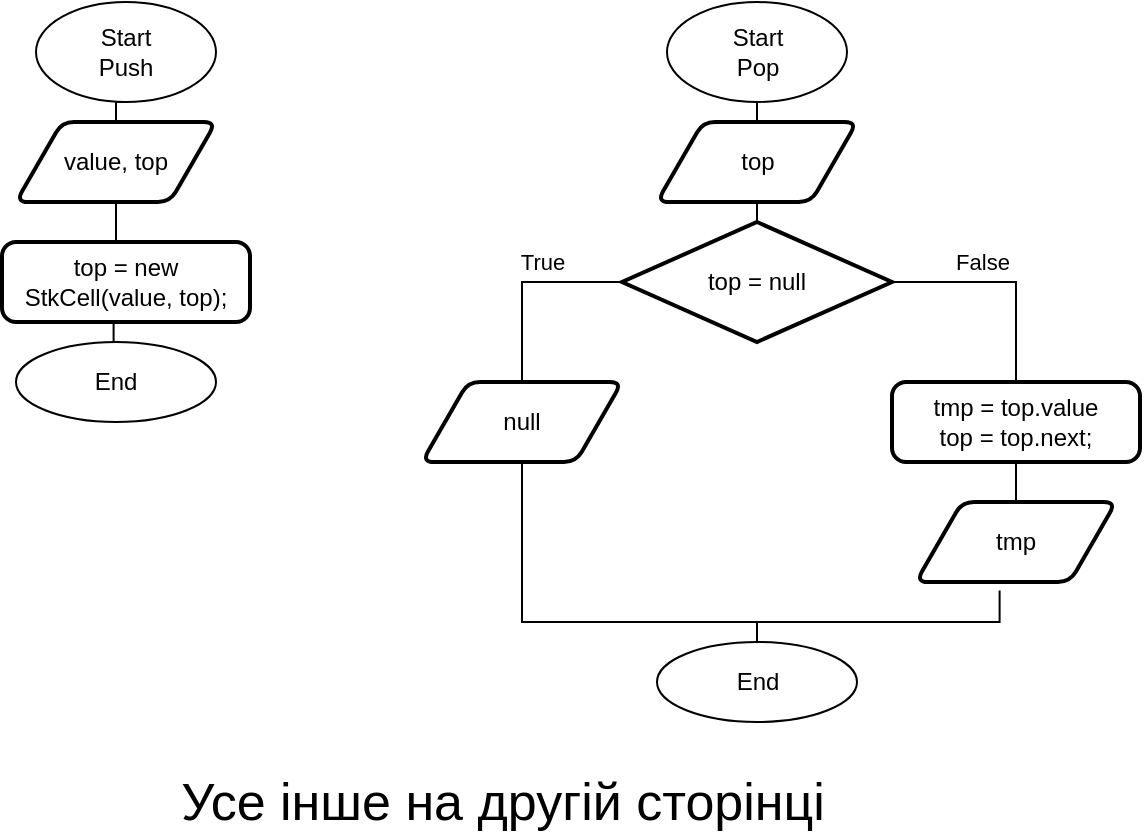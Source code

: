 <mxfile version="13.9.9" type="device" pages="2"><diagram id="DHa4yL5X8u2vuBpW5jKz" name="Stack Functions"><mxGraphModel dx="1024" dy="592" grid="1" gridSize="10" guides="1" tooltips="1" connect="1" arrows="1" fold="1" page="1" pageScale="1" pageWidth="827" pageHeight="1169" math="0" shadow="0"><root><mxCell id="0"/><mxCell id="1" parent="0"/><mxCell id="kvtGfr5Or-95zz-SzT1A-4" style="edgeStyle=orthogonalEdgeStyle;rounded=0;orthogonalLoop=1;jettySize=auto;html=1;exitX=0.5;exitY=1;exitDx=0;exitDy=0;entryX=0.5;entryY=0;entryDx=0;entryDy=0;endArrow=none;endFill=0;" edge="1" parent="1" source="kvtGfr5Or-95zz-SzT1A-1" target="kvtGfr5Or-95zz-SzT1A-2"><mxGeometry relative="1" as="geometry"/></mxCell><mxCell id="kvtGfr5Or-95zz-SzT1A-1" value="Start&lt;br&gt;Push" style="ellipse;whiteSpace=wrap;html=1;" vertex="1" parent="1"><mxGeometry x="87" y="50" width="90" height="50" as="geometry"/></mxCell><mxCell id="kvtGfr5Or-95zz-SzT1A-5" style="edgeStyle=orthogonalEdgeStyle;rounded=0;orthogonalLoop=1;jettySize=auto;html=1;exitX=0.5;exitY=1;exitDx=0;exitDy=0;endArrow=none;endFill=0;" edge="1" parent="1" source="kvtGfr5Or-95zz-SzT1A-2" target="kvtGfr5Or-95zz-SzT1A-3"><mxGeometry relative="1" as="geometry"/></mxCell><mxCell id="kvtGfr5Or-95zz-SzT1A-2" value="value, top" style="shape=parallelogram;html=1;strokeWidth=2;perimeter=parallelogramPerimeter;whiteSpace=wrap;rounded=1;arcSize=12;size=0.23;" vertex="1" parent="1"><mxGeometry x="77" y="110" width="100" height="40" as="geometry"/></mxCell><mxCell id="kvtGfr5Or-95zz-SzT1A-3" value="top = new StkCell(value, top);" style="rounded=1;whiteSpace=wrap;html=1;absoluteArcSize=1;arcSize=14;strokeWidth=2;" vertex="1" parent="1"><mxGeometry x="70" y="170" width="124" height="40" as="geometry"/></mxCell><mxCell id="kvtGfr5Or-95zz-SzT1A-8" style="edgeStyle=orthogonalEdgeStyle;rounded=0;orthogonalLoop=1;jettySize=auto;html=1;exitX=0.5;exitY=0;exitDx=0;exitDy=0;entryX=0.45;entryY=0.985;entryDx=0;entryDy=0;entryPerimeter=0;endArrow=none;endFill=0;" edge="1" parent="1" source="kvtGfr5Or-95zz-SzT1A-6" target="kvtGfr5Or-95zz-SzT1A-3"><mxGeometry relative="1" as="geometry"/></mxCell><mxCell id="kvtGfr5Or-95zz-SzT1A-6" value="End" style="ellipse;whiteSpace=wrap;html=1;" vertex="1" parent="1"><mxGeometry x="77" y="220" width="100" height="40" as="geometry"/></mxCell><mxCell id="kvtGfr5Or-95zz-SzT1A-10" value="Start&lt;br&gt;Pop" style="ellipse;whiteSpace=wrap;html=1;" vertex="1" parent="1"><mxGeometry x="402.5" y="50" width="90" height="50" as="geometry"/></mxCell><mxCell id="kvtGfr5Or-95zz-SzT1A-29" style="edgeStyle=orthogonalEdgeStyle;rounded=0;orthogonalLoop=1;jettySize=auto;html=1;exitX=0.5;exitY=0;exitDx=0;exitDy=0;entryX=0.5;entryY=1;entryDx=0;entryDy=0;endArrow=none;endFill=0;" edge="1" parent="1" source="kvtGfr5Or-95zz-SzT1A-16" target="kvtGfr5Or-95zz-SzT1A-10"><mxGeometry relative="1" as="geometry"/></mxCell><mxCell id="kvtGfr5Or-95zz-SzT1A-16" value="top" style="shape=parallelogram;html=1;strokeWidth=2;perimeter=parallelogramPerimeter;whiteSpace=wrap;rounded=1;arcSize=12;size=0.23;" vertex="1" parent="1"><mxGeometry x="397.5" y="110" width="100" height="40" as="geometry"/></mxCell><mxCell id="kvtGfr5Or-95zz-SzT1A-28" style="edgeStyle=orthogonalEdgeStyle;rounded=0;orthogonalLoop=1;jettySize=auto;html=1;exitX=0.5;exitY=0;exitDx=0;exitDy=0;exitPerimeter=0;entryX=0.5;entryY=1;entryDx=0;entryDy=0;endArrow=none;endFill=0;" edge="1" parent="1" source="kvtGfr5Or-95zz-SzT1A-17" target="kvtGfr5Or-95zz-SzT1A-16"><mxGeometry relative="1" as="geometry"/></mxCell><mxCell id="kvtGfr5Or-95zz-SzT1A-17" value="top = null" style="strokeWidth=2;html=1;shape=mxgraph.flowchart.decision;whiteSpace=wrap;" vertex="1" parent="1"><mxGeometry x="380" y="160" width="135" height="60" as="geometry"/></mxCell><mxCell id="kvtGfr5Or-95zz-SzT1A-23" value="False&lt;br&gt;" style="edgeStyle=orthogonalEdgeStyle;rounded=0;orthogonalLoop=1;jettySize=auto;html=1;exitX=0.5;exitY=0;exitDx=0;exitDy=0;entryX=1;entryY=0.5;entryDx=0;entryDy=0;entryPerimeter=0;endArrow=none;endFill=0;" edge="1" parent="1" source="kvtGfr5Or-95zz-SzT1A-18" target="kvtGfr5Or-95zz-SzT1A-17"><mxGeometry x="0.196" y="-10" relative="1" as="geometry"><mxPoint as="offset"/></mxGeometry></mxCell><mxCell id="kvtGfr5Or-95zz-SzT1A-18" value="tmp = top.value&lt;br&gt;top = top.next;" style="rounded=1;whiteSpace=wrap;html=1;absoluteArcSize=1;arcSize=14;strokeWidth=2;" vertex="1" parent="1"><mxGeometry x="515" y="240" width="124" height="40" as="geometry"/></mxCell><mxCell id="kvtGfr5Or-95zz-SzT1A-24" style="edgeStyle=orthogonalEdgeStyle;rounded=0;orthogonalLoop=1;jettySize=auto;html=1;exitX=0.5;exitY=0;exitDx=0;exitDy=0;entryX=0.5;entryY=1;entryDx=0;entryDy=0;endArrow=none;endFill=0;" edge="1" parent="1" source="kvtGfr5Or-95zz-SzT1A-19" target="kvtGfr5Or-95zz-SzT1A-18"><mxGeometry relative="1" as="geometry"/></mxCell><mxCell id="kvtGfr5Or-95zz-SzT1A-19" value="tmp" style="shape=parallelogram;html=1;strokeWidth=2;perimeter=parallelogramPerimeter;whiteSpace=wrap;rounded=1;arcSize=12;size=0.23;" vertex="1" parent="1"><mxGeometry x="527" y="300" width="100" height="40" as="geometry"/></mxCell><mxCell id="kvtGfr5Or-95zz-SzT1A-22" value="True&lt;br&gt;" style="edgeStyle=orthogonalEdgeStyle;rounded=0;orthogonalLoop=1;jettySize=auto;html=1;exitX=0.5;exitY=0;exitDx=0;exitDy=0;entryX=0;entryY=0.5;entryDx=0;entryDy=0;entryPerimeter=0;endArrow=none;endFill=0;" edge="1" parent="1" source="kvtGfr5Or-95zz-SzT1A-20" target="kvtGfr5Or-95zz-SzT1A-17"><mxGeometry x="0.2" y="10" relative="1" as="geometry"><mxPoint as="offset"/></mxGeometry></mxCell><mxCell id="kvtGfr5Or-95zz-SzT1A-20" value="null" style="shape=parallelogram;html=1;strokeWidth=2;perimeter=parallelogramPerimeter;whiteSpace=wrap;rounded=1;arcSize=12;size=0.23;" vertex="1" parent="1"><mxGeometry x="280" y="240" width="100" height="40" as="geometry"/></mxCell><mxCell id="kvtGfr5Or-95zz-SzT1A-26" style="edgeStyle=orthogonalEdgeStyle;rounded=0;orthogonalLoop=1;jettySize=auto;html=1;exitX=0.5;exitY=0;exitDx=0;exitDy=0;entryX=0.418;entryY=1.105;entryDx=0;entryDy=0;entryPerimeter=0;endArrow=none;endFill=0;" edge="1" parent="1" source="kvtGfr5Or-95zz-SzT1A-25" target="kvtGfr5Or-95zz-SzT1A-19"><mxGeometry relative="1" as="geometry"><Array as="points"><mxPoint x="448" y="360"/><mxPoint x="569" y="360"/></Array></mxGeometry></mxCell><mxCell id="kvtGfr5Or-95zz-SzT1A-27" style="edgeStyle=orthogonalEdgeStyle;rounded=0;orthogonalLoop=1;jettySize=auto;html=1;exitX=0.5;exitY=0;exitDx=0;exitDy=0;entryX=0.5;entryY=1;entryDx=0;entryDy=0;endArrow=none;endFill=0;" edge="1" parent="1" source="kvtGfr5Or-95zz-SzT1A-25" target="kvtGfr5Or-95zz-SzT1A-20"><mxGeometry relative="1" as="geometry"><Array as="points"><mxPoint x="448" y="360"/><mxPoint x="330" y="360"/></Array></mxGeometry></mxCell><mxCell id="kvtGfr5Or-95zz-SzT1A-25" value="End" style="ellipse;whiteSpace=wrap;html=1;" vertex="1" parent="1"><mxGeometry x="397.5" y="370" width="100" height="40" as="geometry"/></mxCell><mxCell id="605nR9JPhei5UxUqfCMS-3" value="&lt;font style=&quot;font-size: 26px&quot;&gt;Усе інше на другій сторінці&lt;/font&gt;" style="text;html=1;align=center;verticalAlign=middle;resizable=0;points=[];autosize=1;" vertex="1" parent="1"><mxGeometry x="150" y="440" width="340" height="20" as="geometry"/></mxCell></root></mxGraphModel></diagram><diagram id="Pvo08FcccbVvIggmRtw9" name="Converter"><mxGraphModel dx="1851" dy="592" grid="1" gridSize="10" guides="1" tooltips="1" connect="1" arrows="1" fold="1" page="1" pageScale="1" pageWidth="827" pageHeight="1169" math="0" shadow="0"><root><mxCell id="-Mn78WvTSl88Pg1pldkx-0"/><mxCell id="-Mn78WvTSl88Pg1pldkx-1" parent="-Mn78WvTSl88Pg1pldkx-0"/><mxCell id="-Mn78WvTSl88Pg1pldkx-4" style="edgeStyle=orthogonalEdgeStyle;rounded=0;orthogonalLoop=1;jettySize=auto;html=1;exitX=0.5;exitY=1;exitDx=0;exitDy=0;entryX=0.5;entryY=0;entryDx=0;entryDy=0;endArrow=none;endFill=0;" edge="1" parent="-Mn78WvTSl88Pg1pldkx-1" source="-Mn78WvTSl88Pg1pldkx-2" target="-Mn78WvTSl88Pg1pldkx-3"><mxGeometry relative="1" as="geometry"/></mxCell><mxCell id="-Mn78WvTSl88Pg1pldkx-2" value="Start" style="ellipse;whiteSpace=wrap;html=1;" vertex="1" parent="-Mn78WvTSl88Pg1pldkx-1"><mxGeometry x="390" y="80" width="90" height="40" as="geometry"/></mxCell><mxCell id="-Mn78WvTSl88Pg1pldkx-3" value="str[]" style="shape=parallelogram;html=1;strokeWidth=2;perimeter=parallelogramPerimeter;whiteSpace=wrap;rounded=1;arcSize=12;size=0.23;" vertex="1" parent="-Mn78WvTSl88Pg1pldkx-1"><mxGeometry x="385" y="130" width="100" height="40" as="geometry"/></mxCell><mxCell id="-Mn78WvTSl88Pg1pldkx-7" style="edgeStyle=orthogonalEdgeStyle;rounded=0;orthogonalLoop=1;jettySize=auto;html=1;exitX=0.5;exitY=0;exitDx=0;exitDy=0;entryX=0.5;entryY=1;entryDx=0;entryDy=0;endArrow=none;endFill=0;" edge="1" parent="-Mn78WvTSl88Pg1pldkx-1" source="-Mn78WvTSl88Pg1pldkx-5" target="-Mn78WvTSl88Pg1pldkx-3"><mxGeometry relative="1" as="geometry"/></mxCell><mxCell id="-Mn78WvTSl88Pg1pldkx-5" value="Stk stk = new Stk()" style="rounded=1;whiteSpace=wrap;html=1;absoluteArcSize=1;arcSize=14;strokeWidth=2;" vertex="1" parent="-Mn78WvTSl88Pg1pldkx-1"><mxGeometry x="380" y="230" width="110" height="40" as="geometry"/></mxCell><mxCell id="-Mn78WvTSl88Pg1pldkx-8" style="edgeStyle=orthogonalEdgeStyle;rounded=0;orthogonalLoop=1;jettySize=auto;html=1;exitX=0.5;exitY=0;exitDx=0;exitDy=0;entryX=0.5;entryY=1;entryDx=0;entryDy=0;endArrow=none;endFill=0;" edge="1" parent="-Mn78WvTSl88Pg1pldkx-1" source="-Mn78WvTSl88Pg1pldkx-6" target="-Mn78WvTSl88Pg1pldkx-5"><mxGeometry relative="1" as="geometry"/></mxCell><mxCell id="-Mn78WvTSl88Pg1pldkx-6" value="i=0;i&amp;lt;str.Length;i++" style="shape=hexagon;perimeter=hexagonPerimeter2;whiteSpace=wrap;html=1;fixedSize=1;" vertex="1" parent="-Mn78WvTSl88Pg1pldkx-1"><mxGeometry x="375" y="280" width="120" height="60" as="geometry"/></mxCell><mxCell id="-Mn78WvTSl88Pg1pldkx-9" value="cst = &quot;+-*/&quot;" style="rounded=1;whiteSpace=wrap;html=1;absoluteArcSize=1;arcSize=14;strokeWidth=2;" vertex="1" parent="-Mn78WvTSl88Pg1pldkx-1"><mxGeometry x="373" y="180" width="124" height="40" as="geometry"/></mxCell><mxCell id="-Mn78WvTSl88Pg1pldkx-13" style="edgeStyle=orthogonalEdgeStyle;rounded=0;orthogonalLoop=1;jettySize=auto;html=1;exitX=0.5;exitY=0;exitDx=0;exitDy=0;exitPerimeter=0;entryX=0.5;entryY=1;entryDx=0;entryDy=0;endArrow=none;endFill=0;" edge="1" parent="-Mn78WvTSl88Pg1pldkx-1" source="-Mn78WvTSl88Pg1pldkx-10" target="-Mn78WvTSl88Pg1pldkx-6"><mxGeometry relative="1" as="geometry"/></mxCell><mxCell id="-Mn78WvTSl88Pg1pldkx-10" value="cst.Contains(str[i])" style="strokeWidth=2;html=1;shape=mxgraph.flowchart.decision;whiteSpace=wrap;" vertex="1" parent="-Mn78WvTSl88Pg1pldkx-1"><mxGeometry x="367.25" y="350" width="135.5" height="60" as="geometry"/></mxCell><mxCell id="-Mn78WvTSl88Pg1pldkx-12" value="False" style="edgeStyle=orthogonalEdgeStyle;rounded=0;orthogonalLoop=1;jettySize=auto;html=1;exitX=0.5;exitY=0;exitDx=0;exitDy=0;entryX=1;entryY=0.5;entryDx=0;entryDy=0;entryPerimeter=0;endArrow=none;endFill=0;" edge="1" parent="-Mn78WvTSl88Pg1pldkx-1" source="-Mn78WvTSl88Pg1pldkx-11" target="-Mn78WvTSl88Pg1pldkx-10"><mxGeometry x="0.074" y="-10" relative="1" as="geometry"><mxPoint as="offset"/></mxGeometry></mxCell><mxCell id="-Mn78WvTSl88Pg1pldkx-58" style="edgeStyle=orthogonalEdgeStyle;rounded=0;orthogonalLoop=1;jettySize=auto;html=1;exitX=0.5;exitY=1;exitDx=0;exitDy=0;endArrow=classic;endFill=1;entryX=0;entryY=0.5;entryDx=0;entryDy=0;" edge="1" parent="-Mn78WvTSl88Pg1pldkx-1" source="-Mn78WvTSl88Pg1pldkx-11" target="-Mn78WvTSl88Pg1pldkx-6"><mxGeometry relative="1" as="geometry"><mxPoint y="317" as="targetPoint"/><Array as="points"><mxPoint x="1112" y="1060"/><mxPoint x="-30" y="1060"/><mxPoint x="-30" y="310"/></Array></mxGeometry></mxCell><mxCell id="-Mn78WvTSl88Pg1pldkx-11" value="res+=str[i]+&quot; &quot;" style="rounded=1;whiteSpace=wrap;html=1;absoluteArcSize=1;arcSize=14;strokeWidth=2;" vertex="1" parent="-Mn78WvTSl88Pg1pldkx-1"><mxGeometry x="1050" y="440" width="124" height="40" as="geometry"/></mxCell><mxCell id="-Mn78WvTSl88Pg1pldkx-16" value="True" style="edgeStyle=orthogonalEdgeStyle;rounded=0;orthogonalLoop=1;jettySize=auto;html=1;exitX=0;exitY=0.5;exitDx=0;exitDy=0;exitPerimeter=0;entryX=0.5;entryY=0;entryDx=0;entryDy=0;entryPerimeter=0;endArrow=none;endFill=0;" edge="1" parent="-Mn78WvTSl88Pg1pldkx-1" source="-Mn78WvTSl88Pg1pldkx-14" target="-Mn78WvTSl88Pg1pldkx-15"><mxGeometry x="-0.132" y="-10" relative="1" as="geometry"><mxPoint as="offset"/></mxGeometry></mxCell><mxCell id="-Mn78WvTSl88Pg1pldkx-17" value="True" style="edgeStyle=orthogonalEdgeStyle;rounded=0;orthogonalLoop=1;jettySize=auto;html=1;exitX=0.5;exitY=0;exitDx=0;exitDy=0;exitPerimeter=0;entryX=0;entryY=0.5;entryDx=0;entryDy=0;entryPerimeter=0;endArrow=none;endFill=0;" edge="1" parent="-Mn78WvTSl88Pg1pldkx-1" source="-Mn78WvTSl88Pg1pldkx-14" target="-Mn78WvTSl88Pg1pldkx-10"><mxGeometry x="0.05" y="10" relative="1" as="geometry"><Array as="points"><mxPoint x="300" y="380"/></Array><mxPoint as="offset"/></mxGeometry></mxCell><mxCell id="-Mn78WvTSl88Pg1pldkx-30" value="False" style="edgeStyle=orthogonalEdgeStyle;rounded=0;orthogonalLoop=1;jettySize=auto;html=1;exitX=1;exitY=0.5;exitDx=0;exitDy=0;exitPerimeter=0;entryX=0.5;entryY=0;entryDx=0;entryDy=0;entryPerimeter=0;endArrow=none;endFill=0;" edge="1" parent="-Mn78WvTSl88Pg1pldkx-1" source="-Mn78WvTSl88Pg1pldkx-14" target="-Mn78WvTSl88Pg1pldkx-29"><mxGeometry x="-0.75" y="20" relative="1" as="geometry"><Array as="points"><mxPoint x="390" y="420"/><mxPoint x="390" y="530"/><mxPoint x="590" y="530"/></Array><mxPoint as="offset"/></mxGeometry></mxCell><mxCell id="-Mn78WvTSl88Pg1pldkx-14" value="str[i].Equals(&quot;)&quot;)" style="strokeWidth=2;html=1;shape=mxgraph.flowchart.decision;whiteSpace=wrap;" vertex="1" parent="-Mn78WvTSl88Pg1pldkx-1"><mxGeometry x="231.75" y="390" width="135.5" height="60" as="geometry"/></mxCell><mxCell id="-Mn78WvTSl88Pg1pldkx-23" value="True" style="edgeStyle=orthogonalEdgeStyle;rounded=0;orthogonalLoop=1;jettySize=auto;html=1;exitX=0;exitY=0.5;exitDx=0;exitDy=0;exitPerimeter=0;entryX=0.5;entryY=0;entryDx=0;entryDy=0;endArrow=none;endFill=0;" edge="1" parent="-Mn78WvTSl88Pg1pldkx-1" source="-Mn78WvTSl88Pg1pldkx-15" target="-Mn78WvTSl88Pg1pldkx-22"><mxGeometry x="-0.851" y="-10" relative="1" as="geometry"><mxPoint x="10" y="-10" as="offset"/></mxGeometry></mxCell><mxCell id="-Mn78WvTSl88Pg1pldkx-15" value="!stk.Peek().Equals(&quot;(&quot;)" style="strokeWidth=2;html=1;shape=mxgraph.flowchart.decision;whiteSpace=wrap;" vertex="1" parent="-Mn78WvTSl88Pg1pldkx-1"><mxGeometry x="90" y="470" width="155.5" height="60" as="geometry"/></mxCell><mxCell id="-Mn78WvTSl88Pg1pldkx-19" value="False" style="edgeStyle=orthogonalEdgeStyle;rounded=0;orthogonalLoop=1;jettySize=auto;html=1;exitX=0.5;exitY=0;exitDx=0;exitDy=0;entryX=1;entryY=0.5;entryDx=0;entryDy=0;entryPerimeter=0;endArrow=none;endFill=0;" edge="1" parent="-Mn78WvTSl88Pg1pldkx-1" source="-Mn78WvTSl88Pg1pldkx-18" target="-Mn78WvTSl88Pg1pldkx-15"><mxGeometry x="0.203" y="-10" relative="1" as="geometry"><mxPoint as="offset"/></mxGeometry></mxCell><mxCell id="-Mn78WvTSl88Pg1pldkx-20" style="edgeStyle=orthogonalEdgeStyle;rounded=0;orthogonalLoop=1;jettySize=auto;html=1;exitX=0.5;exitY=1;exitDx=0;exitDy=0;endArrow=classic;endFill=1;" edge="1" parent="-Mn78WvTSl88Pg1pldkx-1" source="-Mn78WvTSl88Pg1pldkx-18"><mxGeometry relative="1" as="geometry"><mxPoint x="168" y="460" as="targetPoint"/><Array as="points"><mxPoint x="272" y="600"/><mxPoint x="360" y="600"/><mxPoint x="360" y="460"/><mxPoint x="168" y="460"/></Array></mxGeometry></mxCell><mxCell id="-Mn78WvTSl88Pg1pldkx-18" value="res += stk.Pop() + &quot; &quot;" style="rounded=1;whiteSpace=wrap;html=1;absoluteArcSize=1;arcSize=14;strokeWidth=2;" vertex="1" parent="-Mn78WvTSl88Pg1pldkx-1"><mxGeometry x="210" y="540" width="124" height="40" as="geometry"/></mxCell><mxCell id="-Mn78WvTSl88Pg1pldkx-22" value="stk.Pop()" style="rounded=1;whiteSpace=wrap;html=1;absoluteArcSize=1;arcSize=14;strokeWidth=2;" vertex="1" parent="-Mn78WvTSl88Pg1pldkx-1"><mxGeometry x="105.75" y="650" width="124" height="40" as="geometry"/></mxCell><mxCell id="-Mn78WvTSl88Pg1pldkx-26" style="edgeStyle=orthogonalEdgeStyle;rounded=0;orthogonalLoop=1;jettySize=auto;html=1;exitX=0.5;exitY=0;exitDx=0;exitDy=0;exitPerimeter=0;entryX=0.5;entryY=1;entryDx=0;entryDy=0;endArrow=none;endFill=0;" edge="1" parent="-Mn78WvTSl88Pg1pldkx-1" source="-Mn78WvTSl88Pg1pldkx-24" target="-Mn78WvTSl88Pg1pldkx-22"><mxGeometry relative="1" as="geometry"/></mxCell><mxCell id="-Mn78WvTSl88Pg1pldkx-28" value="True" style="edgeStyle=orthogonalEdgeStyle;rounded=0;orthogonalLoop=1;jettySize=auto;html=1;exitX=0;exitY=0.5;exitDx=0;exitDy=0;exitPerimeter=0;entryX=0.5;entryY=0;entryDx=0;entryDy=0;endArrow=none;endFill=0;" edge="1" parent="-Mn78WvTSl88Pg1pldkx-1" source="-Mn78WvTSl88Pg1pldkx-24" target="-Mn78WvTSl88Pg1pldkx-25"><mxGeometry x="-0.5" y="-10" relative="1" as="geometry"><mxPoint as="offset"/></mxGeometry></mxCell><mxCell id="-Mn78WvTSl88Pg1pldkx-24" value="&quot;*/&quot;.Contains(str[i])" style="strokeWidth=2;html=1;shape=mxgraph.flowchart.decision;whiteSpace=wrap;" vertex="1" parent="-Mn78WvTSl88Pg1pldkx-1"><mxGeometry x="100" y="700" width="135.5" height="60" as="geometry"/></mxCell><mxCell id="-Mn78WvTSl88Pg1pldkx-62" style="edgeStyle=orthogonalEdgeStyle;rounded=0;orthogonalLoop=1;jettySize=auto;html=1;endArrow=none;endFill=0;" edge="1" parent="-Mn78WvTSl88Pg1pldkx-1" source="-Mn78WvTSl88Pg1pldkx-25"><mxGeometry relative="1" as="geometry"><mxPoint x="82" y="1060" as="targetPoint"/></mxGeometry></mxCell><mxCell id="-Mn78WvTSl88Pg1pldkx-25" value="res += stk.Pop() + &quot; &quot;" style="rounded=1;whiteSpace=wrap;html=1;absoluteArcSize=1;arcSize=14;strokeWidth=2;" vertex="1" parent="-Mn78WvTSl88Pg1pldkx-1"><mxGeometry x="20" y="780" width="124" height="40" as="geometry"/></mxCell><mxCell id="-Mn78WvTSl88Pg1pldkx-32" value="True" style="edgeStyle=orthogonalEdgeStyle;rounded=0;orthogonalLoop=1;jettySize=auto;html=1;exitX=0;exitY=0.5;exitDx=0;exitDy=0;exitPerimeter=0;entryX=0.5;entryY=0;entryDx=0;entryDy=0;entryPerimeter=0;endArrow=none;endFill=0;" edge="1" parent="-Mn78WvTSl88Pg1pldkx-1" source="-Mn78WvTSl88Pg1pldkx-29" target="-Mn78WvTSl88Pg1pldkx-31"><mxGeometry x="-0.612" y="-15" relative="1" as="geometry"><mxPoint as="offset"/></mxGeometry></mxCell><mxCell id="-Mn78WvTSl88Pg1pldkx-57" value="False" style="edgeStyle=orthogonalEdgeStyle;rounded=0;orthogonalLoop=1;jettySize=auto;html=1;exitX=1;exitY=0.5;exitDx=0;exitDy=0;exitPerimeter=0;endArrow=none;endFill=0;" edge="1" parent="-Mn78WvTSl88Pg1pldkx-1" source="-Mn78WvTSl88Pg1pldkx-29"><mxGeometry x="-0.904" y="10" relative="1" as="geometry"><mxPoint x="880" y="950" as="targetPoint"/><Array as="points"><mxPoint x="1020" y="570"/><mxPoint x="1020" y="940"/><mxPoint x="880" y="940"/></Array><mxPoint x="1" as="offset"/></mxGeometry></mxCell><mxCell id="-Mn78WvTSl88Pg1pldkx-29" value="(i+2)&amp;lt;stArr.Length" style="strokeWidth=2;html=1;shape=mxgraph.flowchart.decision;whiteSpace=wrap;" vertex="1" parent="-Mn78WvTSl88Pg1pldkx-1"><mxGeometry x="522" y="540" width="135.5" height="60" as="geometry"/></mxCell><mxCell id="-Mn78WvTSl88Pg1pldkx-42" value="True" style="edgeStyle=orthogonalEdgeStyle;rounded=0;orthogonalLoop=1;jettySize=auto;html=1;exitX=0;exitY=0.5;exitDx=0;exitDy=0;exitPerimeter=0;entryX=0.5;entryY=0;entryDx=0;entryDy=0;entryPerimeter=0;endArrow=none;endFill=0;" edge="1" parent="-Mn78WvTSl88Pg1pldkx-1" source="-Mn78WvTSl88Pg1pldkx-31" target="-Mn78WvTSl88Pg1pldkx-35"><mxGeometry x="-0.426" y="-15" relative="1" as="geometry"><mxPoint x="15" y="-15" as="offset"/></mxGeometry></mxCell><mxCell id="-Mn78WvTSl88Pg1pldkx-31" value="&quot;*/&quot;.Contains(str[i])" style="strokeWidth=2;html=1;shape=mxgraph.flowchart.decision;whiteSpace=wrap;" vertex="1" parent="-Mn78WvTSl88Pg1pldkx-1"><mxGeometry x="426" y="645" width="135.5" height="60" as="geometry"/></mxCell><mxCell id="-Mn78WvTSl88Pg1pldkx-37" value="True" style="edgeStyle=orthogonalEdgeStyle;rounded=0;orthogonalLoop=1;jettySize=auto;html=1;exitX=0;exitY=0.5;exitDx=0;exitDy=0;exitPerimeter=0;entryX=0.5;entryY=0;entryDx=0;entryDy=0;endArrow=none;endFill=0;" edge="1" parent="-Mn78WvTSl88Pg1pldkx-1" source="-Mn78WvTSl88Pg1pldkx-35" target="-Mn78WvTSl88Pg1pldkx-36"><mxGeometry x="-0.14" y="-10" relative="1" as="geometry"><mxPoint as="offset"/></mxGeometry></mxCell><mxCell id="-Mn78WvTSl88Pg1pldkx-35" value="!stArr[i+1].Equals(&quot;(&quot;)" style="strokeWidth=2;html=1;shape=mxgraph.flowchart.decision;whiteSpace=wrap;" vertex="1" parent="-Mn78WvTSl88Pg1pldkx-1"><mxGeometry x="320" y="770" width="135.5" height="60" as="geometry"/></mxCell><mxCell id="-Mn78WvTSl88Pg1pldkx-61" style="edgeStyle=orthogonalEdgeStyle;rounded=0;orthogonalLoop=1;jettySize=auto;html=1;exitX=0.5;exitY=1;exitDx=0;exitDy=0;endArrow=none;endFill=0;" edge="1" parent="-Mn78WvTSl88Pg1pldkx-1" source="-Mn78WvTSl88Pg1pldkx-36"><mxGeometry relative="1" as="geometry"><mxPoint x="267" y="1060" as="targetPoint"/></mxGeometry></mxCell><mxCell id="-Mn78WvTSl88Pg1pldkx-36" value="&lt;div&gt;&amp;nbsp;res += stArr[i + 1] + stArr[i]&lt;/div&gt;" style="rounded=1;whiteSpace=wrap;html=1;absoluteArcSize=1;arcSize=14;strokeWidth=2;" vertex="1" parent="-Mn78WvTSl88Pg1pldkx-1"><mxGeometry x="190" y="840" width="154" height="40" as="geometry"/></mxCell><mxCell id="-Mn78WvTSl88Pg1pldkx-40" value="False" style="edgeStyle=orthogonalEdgeStyle;rounded=0;orthogonalLoop=1;jettySize=auto;html=1;exitX=0.5;exitY=0;exitDx=0;exitDy=0;entryX=1;entryY=0.5;entryDx=0;entryDy=0;entryPerimeter=0;endArrow=none;endFill=0;" edge="1" parent="-Mn78WvTSl88Pg1pldkx-1" source="-Mn78WvTSl88Pg1pldkx-38" target="-Mn78WvTSl88Pg1pldkx-35"><mxGeometry x="0.716" y="-10" relative="1" as="geometry"><mxPoint as="offset"/></mxGeometry></mxCell><mxCell id="-Mn78WvTSl88Pg1pldkx-60" style="edgeStyle=orthogonalEdgeStyle;rounded=0;orthogonalLoop=1;jettySize=auto;html=1;exitX=0.5;exitY=1;exitDx=0;exitDy=0;endArrow=none;endFill=0;" edge="1" parent="-Mn78WvTSl88Pg1pldkx-1" source="-Mn78WvTSl88Pg1pldkx-38"><mxGeometry relative="1" as="geometry"><mxPoint x="488" y="1060" as="targetPoint"/></mxGeometry></mxCell><mxCell id="-Mn78WvTSl88Pg1pldkx-38" value="stk.Push(str[i])" style="rounded=1;whiteSpace=wrap;html=1;absoluteArcSize=1;arcSize=14;strokeWidth=2;" vertex="1" parent="-Mn78WvTSl88Pg1pldkx-1"><mxGeometry x="426" y="940" width="124" height="40" as="geometry"/></mxCell><mxCell id="-Mn78WvTSl88Pg1pldkx-43" value="False" style="edgeStyle=orthogonalEdgeStyle;rounded=0;orthogonalLoop=1;jettySize=auto;html=1;exitX=1;exitY=0.5;exitDx=0;exitDy=0;exitPerimeter=0;entryX=0.5;entryY=0;entryDx=0;entryDy=0;entryPerimeter=0;endArrow=none;endFill=0;" edge="1" parent="-Mn78WvTSl88Pg1pldkx-1" target="-Mn78WvTSl88Pg1pldkx-44" source="-Mn78WvTSl88Pg1pldkx-31"><mxGeometry x="-0.611" y="15" relative="1" as="geometry"><mxPoint x="561.5" y="680" as="sourcePoint"/><mxPoint as="offset"/></mxGeometry></mxCell><mxCell id="-Mn78WvTSl88Pg1pldkx-50" value="True" style="edgeStyle=orthogonalEdgeStyle;rounded=0;orthogonalLoop=1;jettySize=auto;html=1;exitX=0;exitY=0.5;exitDx=0;exitDy=0;exitPerimeter=0;entryX=0.5;entryY=0;entryDx=0;entryDy=0;entryPerimeter=0;endArrow=none;endFill=0;" edge="1" parent="-Mn78WvTSl88Pg1pldkx-1" source="-Mn78WvTSl88Pg1pldkx-44" target="-Mn78WvTSl88Pg1pldkx-46"><mxGeometry x="0.104" y="-10" relative="1" as="geometry"><mxPoint x="10" y="-10" as="offset"/></mxGeometry></mxCell><mxCell id="-Mn78WvTSl88Pg1pldkx-56" value="False" style="edgeStyle=orthogonalEdgeStyle;rounded=0;orthogonalLoop=1;jettySize=auto;html=1;exitX=1;exitY=0.5;exitDx=0;exitDy=0;exitPerimeter=0;entryX=0.5;entryY=0;entryDx=0;entryDy=0;endArrow=none;endFill=0;" edge="1" parent="-Mn78WvTSl88Pg1pldkx-1" source="-Mn78WvTSl88Pg1pldkx-44" target="-Mn78WvTSl88Pg1pldkx-54"><mxGeometry x="-0.873" y="10" relative="1" as="geometry"><Array as="points"><mxPoint x="941" y="730"/><mxPoint x="941" y="850"/><mxPoint x="882" y="850"/></Array><mxPoint as="offset"/></mxGeometry></mxCell><mxCell id="-Mn78WvTSl88Pg1pldkx-44" value="&quot;+-&quot;.Contains(str[i])" style="strokeWidth=2;html=1;shape=mxgraph.flowchart.decision;whiteSpace=wrap;" vertex="1" parent="-Mn78WvTSl88Pg1pldkx-1"><mxGeometry x="785.5" y="700" width="135.5" height="60" as="geometry"/></mxCell><mxCell id="-Mn78WvTSl88Pg1pldkx-45" value="True" style="edgeStyle=orthogonalEdgeStyle;rounded=0;orthogonalLoop=1;jettySize=auto;html=1;exitX=0;exitY=0.5;exitDx=0;exitDy=0;exitPerimeter=0;entryX=0.5;entryY=0;entryDx=0;entryDy=0;endArrow=none;endFill=0;" edge="1" source="-Mn78WvTSl88Pg1pldkx-46" target="-Mn78WvTSl88Pg1pldkx-47" parent="-Mn78WvTSl88Pg1pldkx-1"><mxGeometry x="-0.14" y="-10" relative="1" as="geometry"><mxPoint as="offset"/></mxGeometry></mxCell><mxCell id="-Mn78WvTSl88Pg1pldkx-53" value="False" style="edgeStyle=orthogonalEdgeStyle;rounded=0;orthogonalLoop=1;jettySize=auto;html=1;exitX=1;exitY=0.5;exitDx=0;exitDy=0;exitPerimeter=0;endArrow=none;endFill=0;entryX=0.5;entryY=0;entryDx=0;entryDy=0;" edge="1" parent="-Mn78WvTSl88Pg1pldkx-1" source="-Mn78WvTSl88Pg1pldkx-46" target="-Mn78WvTSl88Pg1pldkx-54"><mxGeometry x="-1" y="16" relative="1" as="geometry"><mxPoint x="880" y="900" as="targetPoint"/><Array as="points"><mxPoint x="840" y="790"/><mxPoint x="840" y="850"/><mxPoint x="882" y="850"/></Array><mxPoint x="-3" y="-10" as="offset"/></mxGeometry></mxCell><mxCell id="-Mn78WvTSl88Pg1pldkx-46" value="!&quot;*/(&quot;.Contains(str[i+1])" style="strokeWidth=2;html=1;shape=mxgraph.flowchart.decision;whiteSpace=wrap;" vertex="1" parent="-Mn78WvTSl88Pg1pldkx-1"><mxGeometry x="670" y="760" width="157" height="60" as="geometry"/></mxCell><mxCell id="-Mn78WvTSl88Pg1pldkx-47" value="&lt;div&gt;&amp;nbsp;res += stArr[i + 1] + stArr[i]&lt;/div&gt;" style="rounded=1;whiteSpace=wrap;html=1;absoluteArcSize=1;arcSize=14;strokeWidth=2;" vertex="1" parent="-Mn78WvTSl88Pg1pldkx-1"><mxGeometry x="561.5" y="830" width="154" height="40" as="geometry"/></mxCell><mxCell id="-Mn78WvTSl88Pg1pldkx-59" style="edgeStyle=orthogonalEdgeStyle;rounded=0;orthogonalLoop=1;jettySize=auto;html=1;exitX=0.5;exitY=1;exitDx=0;exitDy=0;endArrow=none;endFill=0;" edge="1" parent="-Mn78WvTSl88Pg1pldkx-1" source="-Mn78WvTSl88Pg1pldkx-54"><mxGeometry relative="1" as="geometry"><mxPoint x="882" y="1060" as="targetPoint"/></mxGeometry></mxCell><mxCell id="-Mn78WvTSl88Pg1pldkx-54" value="stk.Push(str[i])" style="rounded=1;whiteSpace=wrap;html=1;absoluteArcSize=1;arcSize=14;strokeWidth=2;" vertex="1" parent="-Mn78WvTSl88Pg1pldkx-1"><mxGeometry x="820" y="950" width="124" height="40" as="geometry"/></mxCell><mxCell id="-Mn78WvTSl88Pg1pldkx-65" style="edgeStyle=orthogonalEdgeStyle;rounded=0;orthogonalLoop=1;jettySize=auto;html=1;exitX=0.5;exitY=0;exitDx=0;exitDy=0;exitPerimeter=0;endArrow=none;endFill=0;" edge="1" parent="-Mn78WvTSl88Pg1pldkx-1" source="-Mn78WvTSl88Pg1pldkx-64"><mxGeometry relative="1" as="geometry"><mxPoint x="590" y="1060" as="targetPoint"/></mxGeometry></mxCell><mxCell id="-Mn78WvTSl88Pg1pldkx-67" value="True" style="edgeStyle=orthogonalEdgeStyle;rounded=0;orthogonalLoop=1;jettySize=auto;html=1;exitX=0;exitY=0.5;exitDx=0;exitDy=0;exitPerimeter=0;entryX=0.5;entryY=0;entryDx=0;entryDy=0;endArrow=none;endFill=0;" edge="1" parent="-Mn78WvTSl88Pg1pldkx-1" source="-Mn78WvTSl88Pg1pldkx-64" target="-Mn78WvTSl88Pg1pldkx-66"><mxGeometry x="-0.063" y="-9" relative="1" as="geometry"><mxPoint as="offset"/></mxGeometry></mxCell><mxCell id="-Mn78WvTSl88Pg1pldkx-64" value="!stk.IsEmpty()" style="strokeWidth=2;html=1;shape=mxgraph.flowchart.decision;whiteSpace=wrap;" vertex="1" parent="-Mn78WvTSl88Pg1pldkx-1"><mxGeometry x="522" y="1109" width="135.5" height="60" as="geometry"/></mxCell><mxCell id="-Mn78WvTSl88Pg1pldkx-70" style="edgeStyle=orthogonalEdgeStyle;rounded=0;orthogonalLoop=1;jettySize=auto;html=1;exitX=0.5;exitY=1;exitDx=0;exitDy=0;entryX=0.5;entryY=0;entryDx=0;entryDy=0;endArrow=none;endFill=0;" edge="1" parent="-Mn78WvTSl88Pg1pldkx-1" source="-Mn78WvTSl88Pg1pldkx-66" target="-Mn78WvTSl88Pg1pldkx-68"><mxGeometry relative="1" as="geometry"><Array as="points"><mxPoint x="452" y="1250"/><mxPoint x="600" y="1250"/></Array></mxGeometry></mxCell><mxCell id="-Mn78WvTSl88Pg1pldkx-66" value="res += stk.Pop()" style="rounded=1;whiteSpace=wrap;html=1;absoluteArcSize=1;arcSize=14;strokeWidth=2;" vertex="1" parent="-Mn78WvTSl88Pg1pldkx-1"><mxGeometry x="390" y="1180" width="124" height="40" as="geometry"/></mxCell><mxCell id="-Mn78WvTSl88Pg1pldkx-69" value="False" style="edgeStyle=orthogonalEdgeStyle;rounded=0;orthogonalLoop=1;jettySize=auto;html=1;exitX=0.5;exitY=0;exitDx=0;exitDy=0;entryX=1;entryY=0.5;entryDx=0;entryDy=0;entryPerimeter=0;endArrow=none;endFill=0;" edge="1" parent="-Mn78WvTSl88Pg1pldkx-1" source="-Mn78WvTSl88Pg1pldkx-68" target="-Mn78WvTSl88Pg1pldkx-64"><mxGeometry x="0.762" y="-9" relative="1" as="geometry"><Array as="points"><mxPoint x="600" y="1250"/><mxPoint x="700" y="1250"/><mxPoint x="700" y="1139"/></Array><mxPoint as="offset"/></mxGeometry></mxCell><mxCell id="-Mn78WvTSl88Pg1pldkx-72" style="edgeStyle=orthogonalEdgeStyle;rounded=0;orthogonalLoop=1;jettySize=auto;html=1;exitX=0.5;exitY=1;exitDx=0;exitDy=0;entryX=0.5;entryY=0;entryDx=0;entryDy=0;endArrow=none;endFill=0;" edge="1" parent="-Mn78WvTSl88Pg1pldkx-1" source="-Mn78WvTSl88Pg1pldkx-68" target="-Mn78WvTSl88Pg1pldkx-71"><mxGeometry relative="1" as="geometry"/></mxCell><mxCell id="-Mn78WvTSl88Pg1pldkx-68" value="res" style="shape=parallelogram;html=1;strokeWidth=2;perimeter=parallelogramPerimeter;whiteSpace=wrap;rounded=1;arcSize=12;size=0.23;" vertex="1" parent="-Mn78WvTSl88Pg1pldkx-1"><mxGeometry x="550" y="1270" width="100" height="40" as="geometry"/></mxCell><mxCell id="-Mn78WvTSl88Pg1pldkx-71" value="End" style="ellipse;whiteSpace=wrap;html=1;" vertex="1" parent="-Mn78WvTSl88Pg1pldkx-1"><mxGeometry x="550" y="1320" width="100" height="40" as="geometry"/></mxCell></root></mxGraphModel></diagram></mxfile>